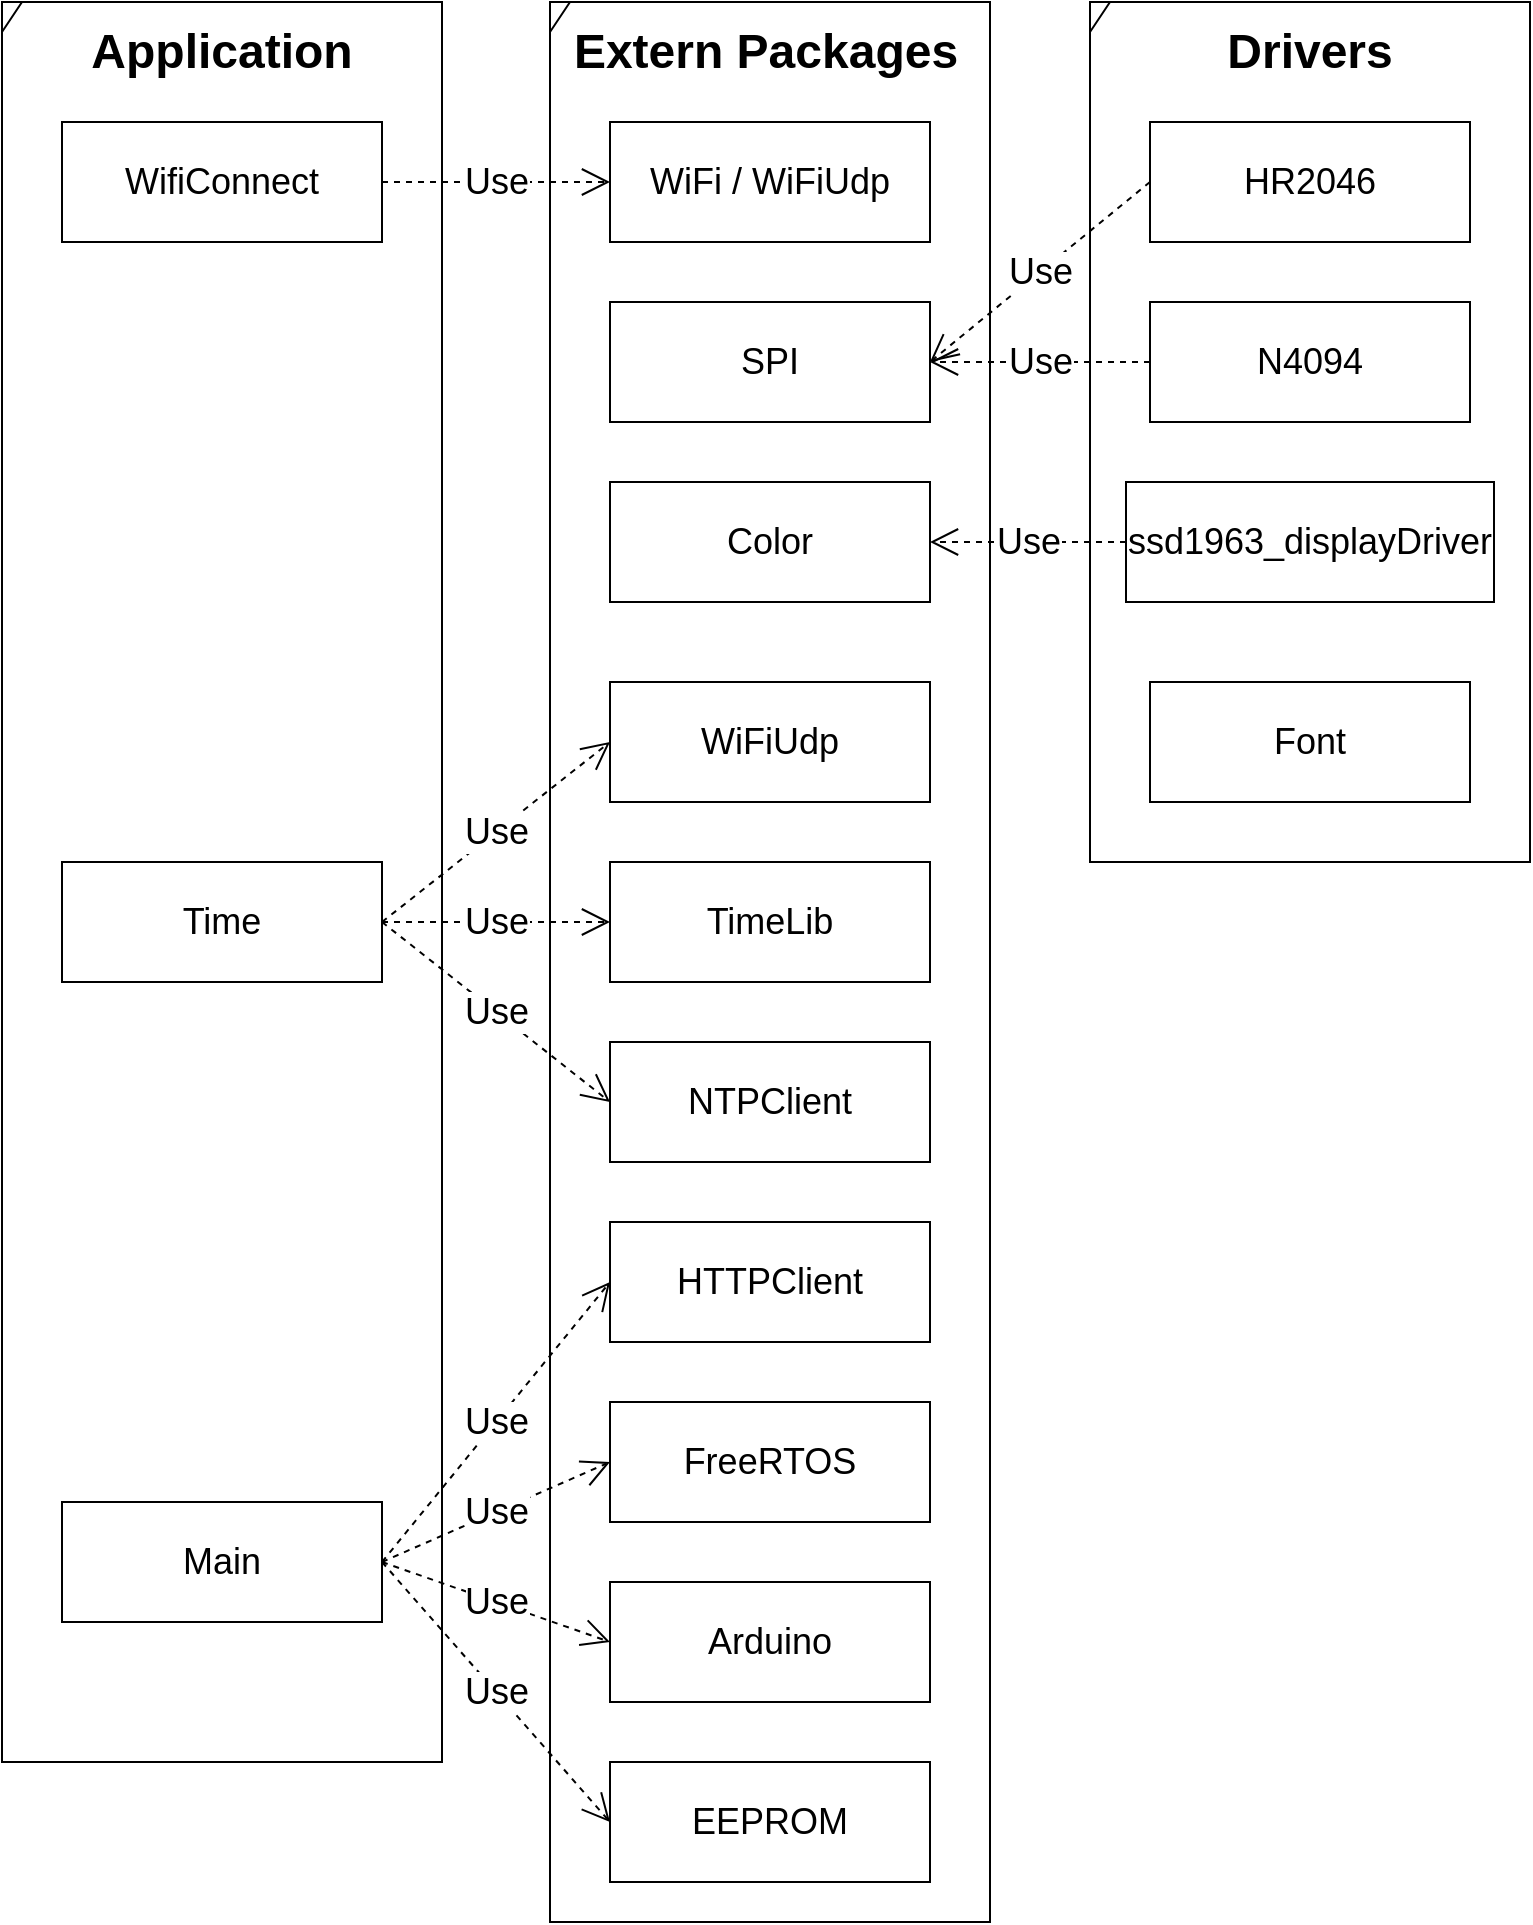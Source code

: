 <mxfile version="21.3.6" type="github">
  <diagram name="Page-1" id="uVUU3HiS8sGQWJeHyTkJ">
    <mxGraphModel dx="1912" dy="1011" grid="1" gridSize="10" guides="1" tooltips="1" connect="1" arrows="1" fold="1" page="1" pageScale="1" pageWidth="827" pageHeight="1169" math="0" shadow="0">
      <root>
        <mxCell id="0" />
        <mxCell id="1" parent="0" />
        <mxCell id="_Ct2iXuldBmcwld-qdM1-1" value="WifiConnect" style="rounded=0;whiteSpace=wrap;html=1;fontSize=18;" vertex="1" parent="1">
          <mxGeometry x="62" y="150" width="160" height="60" as="geometry" />
        </mxCell>
        <mxCell id="_Ct2iXuldBmcwld-qdM1-2" value="&lt;b style=&quot;font-size: 24px;&quot;&gt;&lt;font style=&quot;font-size: 24px;&quot;&gt;Application&lt;/font&gt;&lt;/b&gt;" style="text;html=1;strokeColor=none;fillColor=none;align=center;verticalAlign=middle;whiteSpace=wrap;rounded=0;fontSize=24;" vertex="1" parent="1">
          <mxGeometry x="112" y="100" width="60" height="30" as="geometry" />
        </mxCell>
        <mxCell id="_Ct2iXuldBmcwld-qdM1-3" value="&lt;span style=&quot;font-size: 24px;&quot;&gt;&lt;b style=&quot;font-size: 24px;&quot;&gt;Drivers&lt;/b&gt;&lt;/span&gt;" style="text;html=1;strokeColor=none;fillColor=none;align=center;verticalAlign=middle;whiteSpace=wrap;rounded=0;fontSize=24;" vertex="1" parent="1">
          <mxGeometry x="656" y="100" width="60" height="30" as="geometry" />
        </mxCell>
        <mxCell id="_Ct2iXuldBmcwld-qdM1-4" value="ssd1963_displayDriver" style="rounded=0;whiteSpace=wrap;html=1;fontSize=18;" vertex="1" parent="1">
          <mxGeometry x="594" y="330" width="184" height="60" as="geometry" />
        </mxCell>
        <mxCell id="_Ct2iXuldBmcwld-qdM1-5" value="HR2046" style="rounded=0;whiteSpace=wrap;html=1;fontSize=18;" vertex="1" parent="1">
          <mxGeometry x="606" y="150" width="160" height="60" as="geometry" />
        </mxCell>
        <mxCell id="_Ct2iXuldBmcwld-qdM1-6" value="N4094" style="rounded=0;whiteSpace=wrap;html=1;fontSize=18;" vertex="1" parent="1">
          <mxGeometry x="606" y="240" width="160" height="60" as="geometry" />
        </mxCell>
        <mxCell id="_Ct2iXuldBmcwld-qdM1-7" value="WiFi / WiFiUdp" style="rounded=0;whiteSpace=wrap;html=1;fontSize=18;" vertex="1" parent="1">
          <mxGeometry x="336" y="150" width="160" height="60" as="geometry" />
        </mxCell>
        <mxCell id="_Ct2iXuldBmcwld-qdM1-8" value="&lt;b style=&quot;font-size: 24px;&quot;&gt;&lt;font style=&quot;font-size: 24px;&quot;&gt;Extern Packages&lt;/font&gt;&lt;/b&gt;" style="text;html=1;strokeColor=none;fillColor=none;align=center;verticalAlign=middle;whiteSpace=wrap;rounded=0;fontSize=24;" vertex="1" parent="1">
          <mxGeometry x="303" y="100" width="222" height="30" as="geometry" />
        </mxCell>
        <mxCell id="_Ct2iXuldBmcwld-qdM1-9" value="SPI" style="rounded=0;whiteSpace=wrap;html=1;fontSize=18;" vertex="1" parent="1">
          <mxGeometry x="336" y="240" width="160" height="60" as="geometry" />
        </mxCell>
        <mxCell id="_Ct2iXuldBmcwld-qdM1-10" value="Color" style="rounded=0;whiteSpace=wrap;html=1;fontSize=18;" vertex="1" parent="1">
          <mxGeometry x="336" y="330" width="160" height="60" as="geometry" />
        </mxCell>
        <mxCell id="_Ct2iXuldBmcwld-qdM1-11" value="Use" style="endArrow=open;endSize=12;dashed=1;html=1;rounded=0;entryX=1;entryY=0.5;entryDx=0;entryDy=0;exitX=0;exitY=0.5;exitDx=0;exitDy=0;fontSize=18;" edge="1" parent="1" source="_Ct2iXuldBmcwld-qdM1-5" target="_Ct2iXuldBmcwld-qdM1-9">
          <mxGeometry width="160" relative="1" as="geometry">
            <mxPoint x="502" y="300" as="sourcePoint" />
            <mxPoint x="342" y="300" as="targetPoint" />
          </mxGeometry>
        </mxCell>
        <mxCell id="_Ct2iXuldBmcwld-qdM1-12" value="Use" style="endArrow=open;endSize=12;dashed=1;html=1;rounded=0;entryX=1;entryY=0.5;entryDx=0;entryDy=0;exitX=0;exitY=0.5;exitDx=0;exitDy=0;fontSize=18;" edge="1" parent="1" source="_Ct2iXuldBmcwld-qdM1-6" target="_Ct2iXuldBmcwld-qdM1-9">
          <mxGeometry width="160" relative="1" as="geometry">
            <mxPoint x="612" y="280" as="sourcePoint" />
            <mxPoint x="506" y="280" as="targetPoint" />
          </mxGeometry>
        </mxCell>
        <mxCell id="_Ct2iXuldBmcwld-qdM1-13" value="Time" style="rounded=0;whiteSpace=wrap;html=1;fontSize=18;" vertex="1" parent="1">
          <mxGeometry x="62" y="520" width="160" height="60" as="geometry" />
        </mxCell>
        <mxCell id="_Ct2iXuldBmcwld-qdM1-14" value="Font" style="rounded=0;whiteSpace=wrap;html=1;fontSize=18;" vertex="1" parent="1">
          <mxGeometry x="606" y="430" width="160" height="60" as="geometry" />
        </mxCell>
        <mxCell id="_Ct2iXuldBmcwld-qdM1-15" value="Use" style="endArrow=open;endSize=12;dashed=1;html=1;rounded=0;entryX=0;entryY=0.5;entryDx=0;entryDy=0;exitX=1;exitY=0.5;exitDx=0;exitDy=0;fontSize=18;" edge="1" parent="1" source="_Ct2iXuldBmcwld-qdM1-1" target="_Ct2iXuldBmcwld-qdM1-7">
          <mxGeometry width="160" relative="1" as="geometry">
            <mxPoint x="612" y="190" as="sourcePoint" />
            <mxPoint x="506" y="280" as="targetPoint" />
          </mxGeometry>
        </mxCell>
        <mxCell id="_Ct2iXuldBmcwld-qdM1-16" value="" style="shape=umlFrame;whiteSpace=wrap;html=1;pointerEvents=0;width=10;height=15;fontSize=18;" vertex="1" parent="1">
          <mxGeometry x="32" y="90" width="220" height="880" as="geometry" />
        </mxCell>
        <mxCell id="_Ct2iXuldBmcwld-qdM1-17" value="Use" style="endArrow=open;endSize=12;dashed=1;html=1;rounded=0;entryX=1;entryY=0.5;entryDx=0;entryDy=0;exitX=0;exitY=0.5;exitDx=0;exitDy=0;fontSize=18;" edge="1" parent="1" source="_Ct2iXuldBmcwld-qdM1-4" target="_Ct2iXuldBmcwld-qdM1-10">
          <mxGeometry width="160" relative="1" as="geometry">
            <mxPoint x="612" y="280" as="sourcePoint" />
            <mxPoint x="506" y="280" as="targetPoint" />
          </mxGeometry>
        </mxCell>
        <mxCell id="_Ct2iXuldBmcwld-qdM1-18" value="" style="shape=umlFrame;whiteSpace=wrap;html=1;pointerEvents=0;width=10;height=15;fontSize=18;" vertex="1" parent="1">
          <mxGeometry x="306" y="90" width="220" height="960" as="geometry" />
        </mxCell>
        <mxCell id="_Ct2iXuldBmcwld-qdM1-19" value="" style="shape=umlFrame;whiteSpace=wrap;html=1;pointerEvents=0;width=10;height=15;fontSize=18;" vertex="1" parent="1">
          <mxGeometry x="576" y="90" width="220" height="430" as="geometry" />
        </mxCell>
        <mxCell id="_Ct2iXuldBmcwld-qdM1-20" value="Main" style="rounded=0;whiteSpace=wrap;html=1;fontSize=18;" vertex="1" parent="1">
          <mxGeometry x="62" y="840" width="160" height="60" as="geometry" />
        </mxCell>
        <mxCell id="_Ct2iXuldBmcwld-qdM1-21" value="TimeLib" style="rounded=0;whiteSpace=wrap;html=1;fontSize=18;" vertex="1" parent="1">
          <mxGeometry x="336" y="520" width="160" height="60" as="geometry" />
        </mxCell>
        <mxCell id="_Ct2iXuldBmcwld-qdM1-22" value="HTTPClient" style="rounded=0;whiteSpace=wrap;html=1;fontSize=18;" vertex="1" parent="1">
          <mxGeometry x="336" y="700" width="160" height="60" as="geometry" />
        </mxCell>
        <mxCell id="_Ct2iXuldBmcwld-qdM1-24" value="Use" style="endArrow=open;endSize=12;dashed=1;html=1;rounded=0;entryX=0;entryY=0.5;entryDx=0;entryDy=0;exitX=1;exitY=0.5;exitDx=0;exitDy=0;fontSize=18;" edge="1" parent="1" source="_Ct2iXuldBmcwld-qdM1-20" target="_Ct2iXuldBmcwld-qdM1-22">
          <mxGeometry width="160" relative="1" as="geometry">
            <mxPoint x="232" y="190" as="sourcePoint" />
            <mxPoint x="346" y="190" as="targetPoint" />
          </mxGeometry>
        </mxCell>
        <mxCell id="_Ct2iXuldBmcwld-qdM1-25" value="Use" style="endArrow=open;endSize=12;dashed=1;html=1;rounded=0;entryX=0;entryY=0.5;entryDx=0;entryDy=0;exitX=1;exitY=0.5;exitDx=0;exitDy=0;fontSize=18;" edge="1" parent="1" source="_Ct2iXuldBmcwld-qdM1-13" target="_Ct2iXuldBmcwld-qdM1-21">
          <mxGeometry width="160" relative="1" as="geometry">
            <mxPoint x="232" y="460" as="sourcePoint" />
            <mxPoint x="346" y="550" as="targetPoint" />
          </mxGeometry>
        </mxCell>
        <mxCell id="_Ct2iXuldBmcwld-qdM1-26" value="FreeRTOS" style="rounded=0;whiteSpace=wrap;html=1;fontSize=18;" vertex="1" parent="1">
          <mxGeometry x="336" y="790" width="160" height="60" as="geometry" />
        </mxCell>
        <mxCell id="_Ct2iXuldBmcwld-qdM1-27" value="Use" style="endArrow=open;endSize=12;dashed=1;html=1;rounded=0;entryX=0;entryY=0.5;entryDx=0;entryDy=0;exitX=1;exitY=0.5;exitDx=0;exitDy=0;fontSize=18;" edge="1" parent="1" source="_Ct2iXuldBmcwld-qdM1-20" target="_Ct2iXuldBmcwld-qdM1-26">
          <mxGeometry width="160" relative="1" as="geometry">
            <mxPoint x="232" y="460" as="sourcePoint" />
            <mxPoint x="346" y="550" as="targetPoint" />
          </mxGeometry>
        </mxCell>
        <mxCell id="_Ct2iXuldBmcwld-qdM1-28" value="Use" style="endArrow=open;endSize=12;dashed=1;html=1;rounded=0;entryX=0;entryY=0.5;entryDx=0;entryDy=0;exitX=1;exitY=0.5;exitDx=0;exitDy=0;fontSize=18;" edge="1" parent="1" source="_Ct2iXuldBmcwld-qdM1-13" target="_Ct2iXuldBmcwld-qdM1-32">
          <mxGeometry width="160" relative="1" as="geometry">
            <mxPoint x="232" y="370" as="sourcePoint" />
            <mxPoint x="346" y="460" as="targetPoint" />
          </mxGeometry>
        </mxCell>
        <mxCell id="_Ct2iXuldBmcwld-qdM1-29" value="NTPClient" style="rounded=0;whiteSpace=wrap;html=1;fontSize=18;" vertex="1" parent="1">
          <mxGeometry x="336" y="610" width="160" height="60" as="geometry" />
        </mxCell>
        <mxCell id="_Ct2iXuldBmcwld-qdM1-30" value="Use" style="endArrow=open;endSize=12;dashed=1;html=1;rounded=0;entryX=0;entryY=0.5;entryDx=0;entryDy=0;exitX=1;exitY=0.5;exitDx=0;exitDy=0;fontSize=18;" edge="1" parent="1" source="_Ct2iXuldBmcwld-qdM1-13" target="_Ct2iXuldBmcwld-qdM1-29">
          <mxGeometry width="160" relative="1" as="geometry">
            <mxPoint x="232" y="370" as="sourcePoint" />
            <mxPoint x="346" y="460" as="targetPoint" />
          </mxGeometry>
        </mxCell>
        <mxCell id="_Ct2iXuldBmcwld-qdM1-31" value="Arduino" style="rounded=0;whiteSpace=wrap;html=1;fontSize=18;" vertex="1" parent="1">
          <mxGeometry x="336" y="880" width="160" height="60" as="geometry" />
        </mxCell>
        <mxCell id="_Ct2iXuldBmcwld-qdM1-32" value="WiFiUdp" style="rounded=0;whiteSpace=wrap;html=1;fontSize=18;" vertex="1" parent="1">
          <mxGeometry x="336" y="430" width="160" height="60" as="geometry" />
        </mxCell>
        <mxCell id="_Ct2iXuldBmcwld-qdM1-33" value="Use" style="endArrow=open;endSize=12;dashed=1;html=1;rounded=0;entryX=0;entryY=0.5;entryDx=0;entryDy=0;exitX=1;exitY=0.5;exitDx=0;exitDy=0;fontSize=18;" edge="1" parent="1" source="_Ct2iXuldBmcwld-qdM1-20" target="_Ct2iXuldBmcwld-qdM1-31">
          <mxGeometry width="160" relative="1" as="geometry">
            <mxPoint x="232" y="830" as="sourcePoint" />
            <mxPoint x="346" y="830" as="targetPoint" />
          </mxGeometry>
        </mxCell>
        <mxCell id="_Ct2iXuldBmcwld-qdM1-34" value="EEPROM" style="rounded=0;whiteSpace=wrap;html=1;fontSize=18;" vertex="1" parent="1">
          <mxGeometry x="336" y="970" width="160" height="60" as="geometry" />
        </mxCell>
        <mxCell id="_Ct2iXuldBmcwld-qdM1-35" value="Use" style="endArrow=open;endSize=12;dashed=1;html=1;rounded=0;entryX=0;entryY=0.5;entryDx=0;entryDy=0;exitX=1;exitY=0.5;exitDx=0;exitDy=0;fontSize=18;" edge="1" parent="1" source="_Ct2iXuldBmcwld-qdM1-20" target="_Ct2iXuldBmcwld-qdM1-34">
          <mxGeometry width="160" relative="1" as="geometry">
            <mxPoint x="232" y="830" as="sourcePoint" />
            <mxPoint x="346" y="920" as="targetPoint" />
          </mxGeometry>
        </mxCell>
      </root>
    </mxGraphModel>
  </diagram>
</mxfile>
